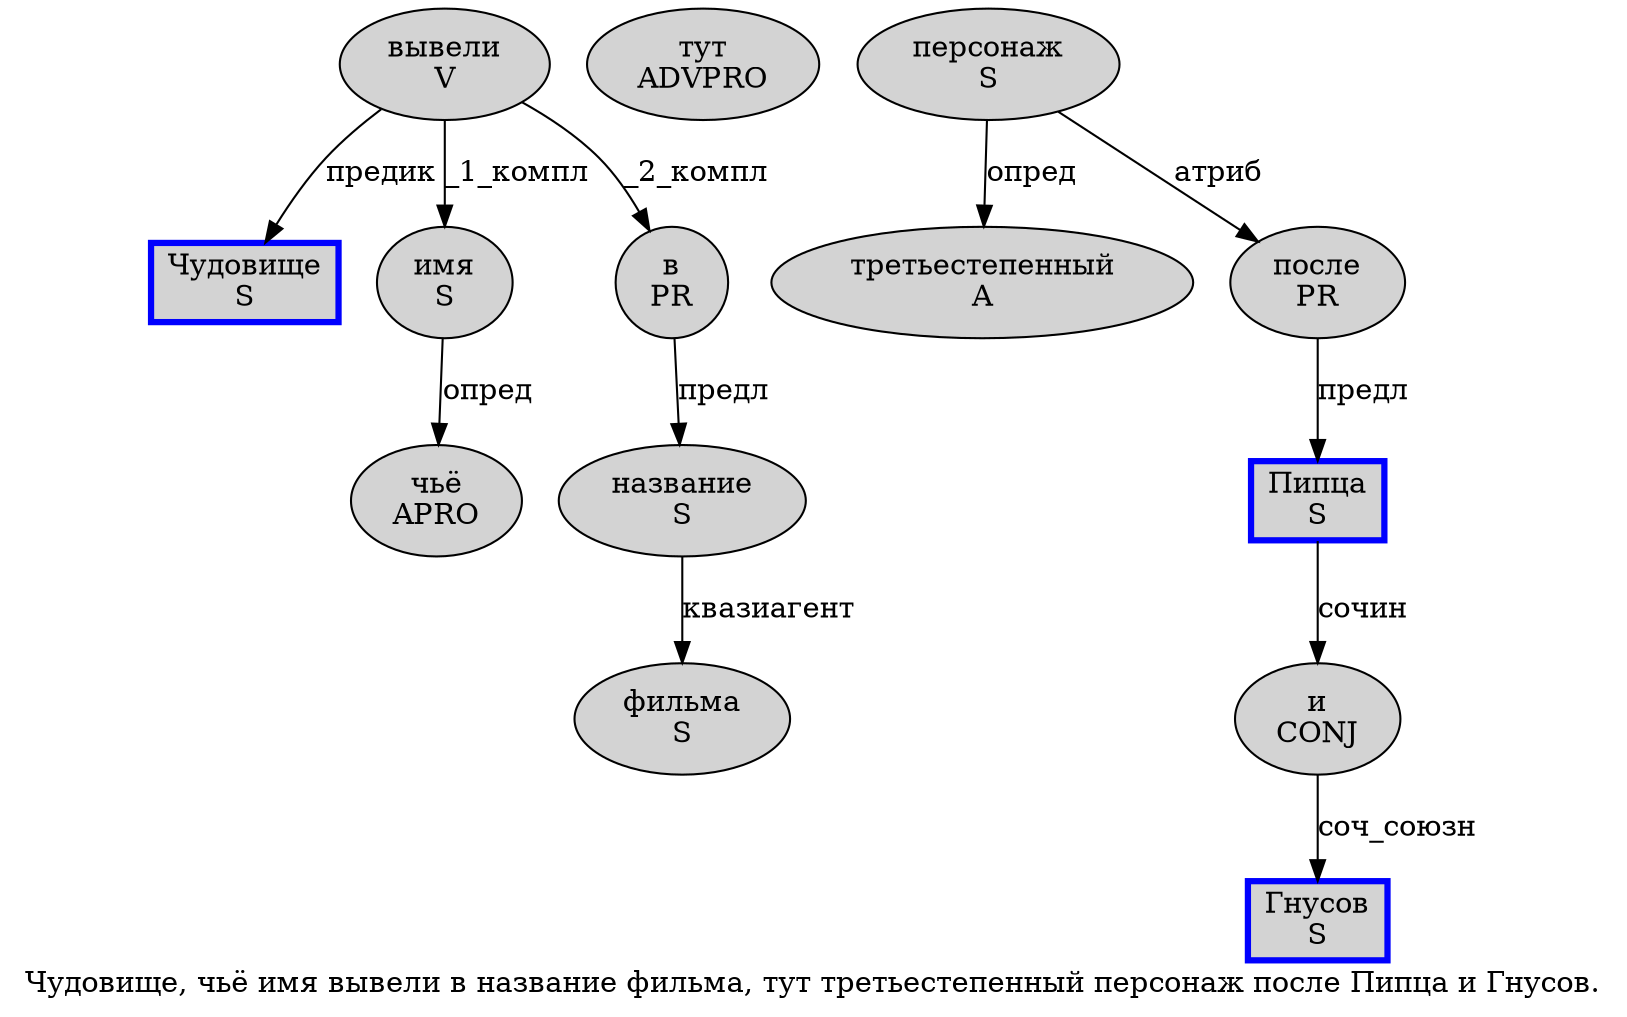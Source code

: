 digraph SENTENCE_4484 {
	graph [label="Чудовище, чьё имя вывели в название фильма, тут третьестепенный персонаж после Пипца и Гнусов."]
	node [style=filled]
		0 [label="Чудовище
S" color=blue fillcolor=lightgray penwidth=3 shape=box]
		2 [label="чьё
APRO" color="" fillcolor=lightgray penwidth=1 shape=ellipse]
		3 [label="имя
S" color="" fillcolor=lightgray penwidth=1 shape=ellipse]
		4 [label="вывели
V" color="" fillcolor=lightgray penwidth=1 shape=ellipse]
		5 [label="в
PR" color="" fillcolor=lightgray penwidth=1 shape=ellipse]
		6 [label="название
S" color="" fillcolor=lightgray penwidth=1 shape=ellipse]
		7 [label="фильма
S" color="" fillcolor=lightgray penwidth=1 shape=ellipse]
		9 [label="тут
ADVPRO" color="" fillcolor=lightgray penwidth=1 shape=ellipse]
		10 [label="третьестепенный
A" color="" fillcolor=lightgray penwidth=1 shape=ellipse]
		11 [label="персонаж
S" color="" fillcolor=lightgray penwidth=1 shape=ellipse]
		12 [label="после
PR" color="" fillcolor=lightgray penwidth=1 shape=ellipse]
		13 [label="Пипца
S" color=blue fillcolor=lightgray penwidth=3 shape=box]
		14 [label="и
CONJ" color="" fillcolor=lightgray penwidth=1 shape=ellipse]
		15 [label="Гнусов
S" color=blue fillcolor=lightgray penwidth=3 shape=box]
			3 -> 2 [label="опред"]
			4 -> 0 [label="предик"]
			4 -> 3 [label="_1_компл"]
			4 -> 5 [label="_2_компл"]
			14 -> 15 [label="соч_союзн"]
			6 -> 7 [label="квазиагент"]
			11 -> 10 [label="опред"]
			11 -> 12 [label="атриб"]
			13 -> 14 [label="сочин"]
			12 -> 13 [label="предл"]
			5 -> 6 [label="предл"]
}